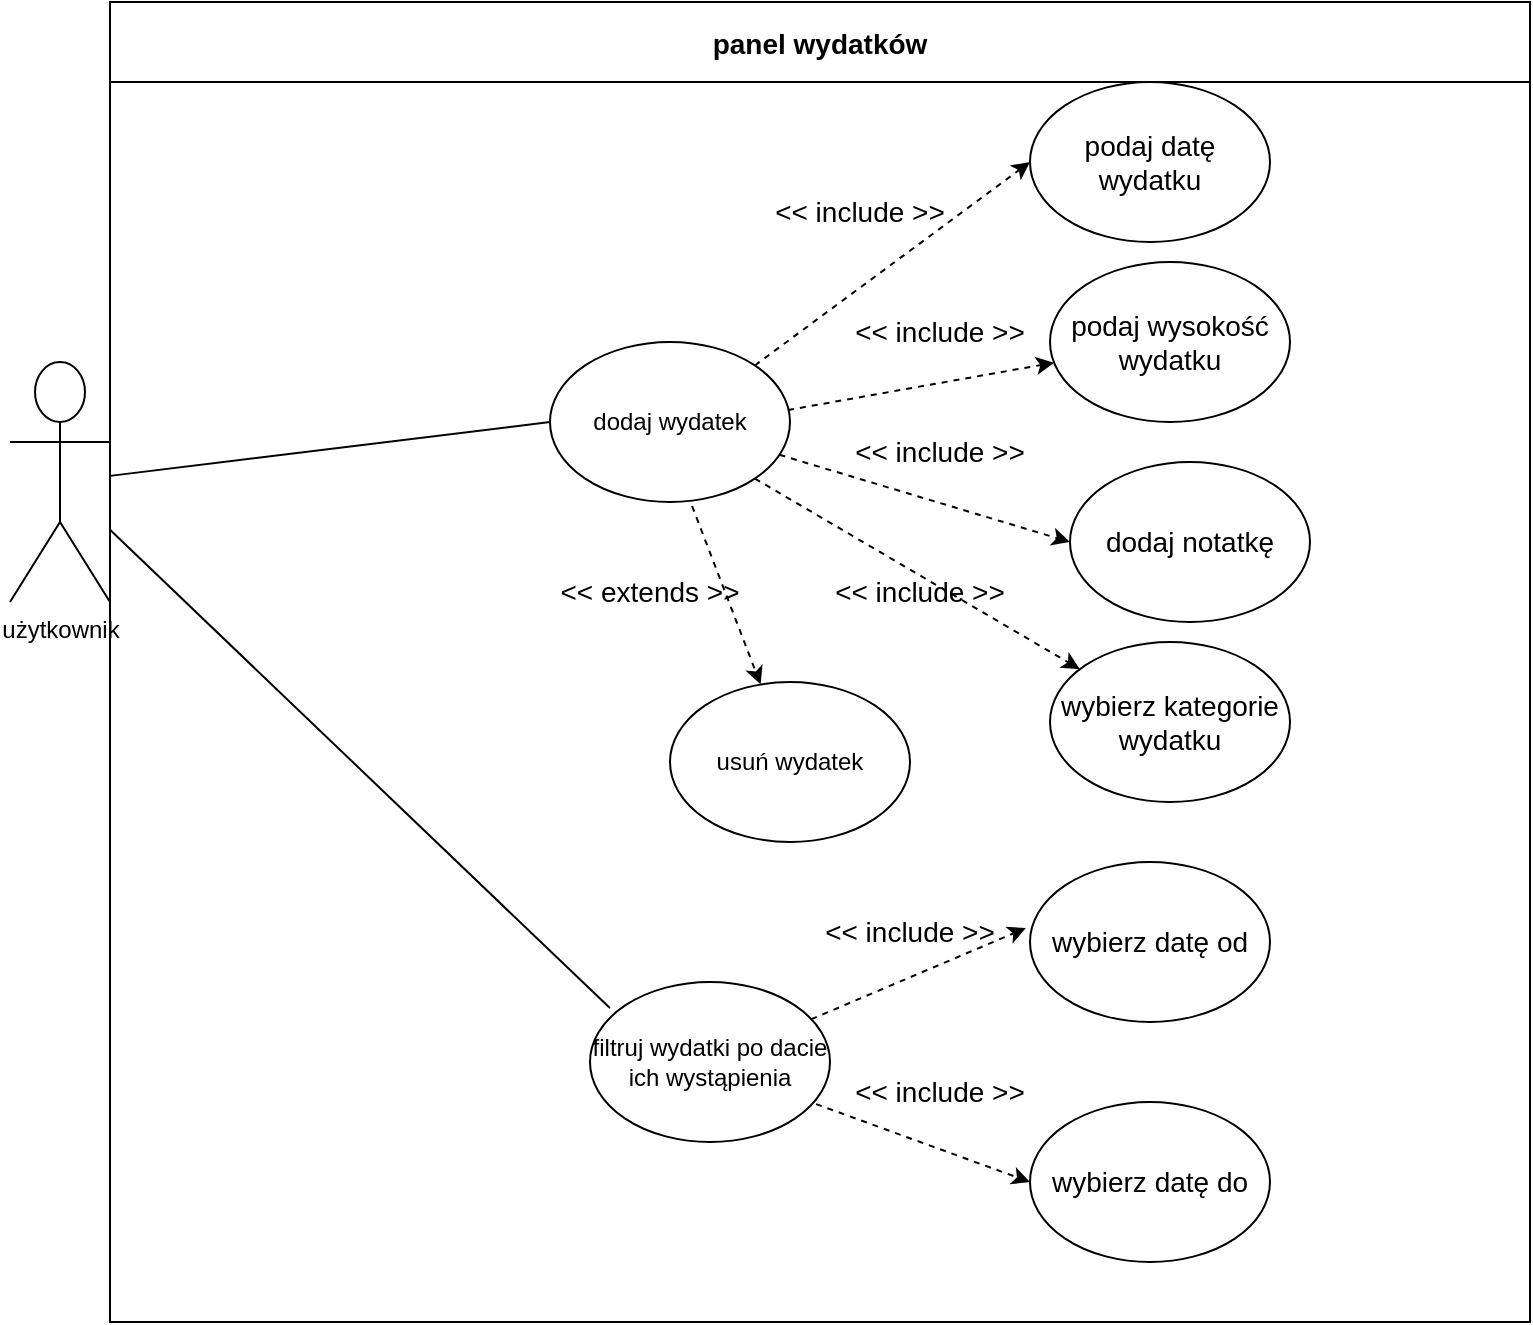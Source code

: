 <mxfile version="17.1.2" type="device"><diagram id="mFvT9GqNB5yOhHkIrDoC" name="Page-1"><mxGraphModel dx="1422" dy="1837" grid="1" gridSize="10" guides="1" tooltips="1" connect="1" arrows="1" fold="1" page="1" pageScale="1" pageWidth="850" pageHeight="1100" math="0" shadow="0"><root><mxCell id="0"/><mxCell id="1" parent="0"/><mxCell id="BJ89_deXNyzwDDm2fQ-w-1" value="użytkownik" style="shape=umlActor;verticalLabelPosition=bottom;verticalAlign=top;html=1;outlineConnect=0;" parent="1" vertex="1"><mxGeometry x="30" y="170" width="50" height="120" as="geometry"/></mxCell><mxCell id="BJ89_deXNyzwDDm2fQ-w-3" value="panel wydatków" style="swimlane;startSize=40;fontSize=14;" parent="1" vertex="1"><mxGeometry x="80" y="-10" width="710" height="660" as="geometry"/></mxCell><mxCell id="BJ89_deXNyzwDDm2fQ-w-15" style="rounded=0;orthogonalLoop=1;jettySize=auto;html=1;exitX=1;exitY=0;exitDx=0;exitDy=0;entryX=0;entryY=0.5;entryDx=0;entryDy=0;dashed=1;fontSize=14;" parent="BJ89_deXNyzwDDm2fQ-w-3" source="BJ89_deXNyzwDDm2fQ-w-2" target="BJ89_deXNyzwDDm2fQ-w-11" edge="1"><mxGeometry relative="1" as="geometry"/></mxCell><mxCell id="BJ89_deXNyzwDDm2fQ-w-2" value="dodaj wydatek" style="ellipse;whiteSpace=wrap;html=1;" parent="BJ89_deXNyzwDDm2fQ-w-3" vertex="1"><mxGeometry x="220" y="170" width="120" height="80" as="geometry"/></mxCell><mxCell id="BJ89_deXNyzwDDm2fQ-w-11" value="podaj datę wydatku" style="ellipse;whiteSpace=wrap;html=1;fontSize=14;" parent="BJ89_deXNyzwDDm2fQ-w-3" vertex="1"><mxGeometry x="460" y="40" width="120" height="80" as="geometry"/></mxCell><mxCell id="BJ89_deXNyzwDDm2fQ-w-12" value="dodaj notatkę" style="ellipse;whiteSpace=wrap;html=1;fontSize=14;" parent="BJ89_deXNyzwDDm2fQ-w-3" vertex="1"><mxGeometry x="480" y="230" width="120" height="80" as="geometry"/></mxCell><mxCell id="BJ89_deXNyzwDDm2fQ-w-16" value="" style="endArrow=classic;html=1;rounded=0;dashed=1;fontSize=14;entryX=0;entryY=0.5;entryDx=0;entryDy=0;" parent="BJ89_deXNyzwDDm2fQ-w-3" source="BJ89_deXNyzwDDm2fQ-w-2" target="BJ89_deXNyzwDDm2fQ-w-12" edge="1"><mxGeometry width="50" height="50" relative="1" as="geometry"><mxPoint x="160" y="410" as="sourcePoint"/><mxPoint x="210" y="360" as="targetPoint"/></mxGeometry></mxCell><mxCell id="BJ89_deXNyzwDDm2fQ-w-20" value="&amp;lt;&amp;lt; include &amp;gt;&amp;gt;" style="text;html=1;strokeColor=none;fillColor=none;align=center;verticalAlign=middle;whiteSpace=wrap;rounded=0;fontSize=14;" parent="BJ89_deXNyzwDDm2fQ-w-3" vertex="1"><mxGeometry x="330" y="90" width="90" height="30" as="geometry"/></mxCell><mxCell id="BJ89_deXNyzwDDm2fQ-w-21" value="&amp;lt;&amp;lt; include &amp;gt;&amp;gt;" style="text;html=1;strokeColor=none;fillColor=none;align=center;verticalAlign=middle;whiteSpace=wrap;rounded=0;fontSize=14;" parent="BJ89_deXNyzwDDm2fQ-w-3" vertex="1"><mxGeometry x="370" y="210" width="90" height="30" as="geometry"/></mxCell><mxCell id="qybI8l3Jj-2SJjvKQJd0-1" value="podaj wysokość wydatku" style="ellipse;whiteSpace=wrap;html=1;fontSize=14;" vertex="1" parent="BJ89_deXNyzwDDm2fQ-w-3"><mxGeometry x="470" y="130" width="120" height="80" as="geometry"/></mxCell><mxCell id="qybI8l3Jj-2SJjvKQJd0-2" value="wybierz kategorie wydatku" style="ellipse;whiteSpace=wrap;html=1;fontSize=14;" vertex="1" parent="BJ89_deXNyzwDDm2fQ-w-3"><mxGeometry x="470" y="320" width="120" height="80" as="geometry"/></mxCell><mxCell id="qybI8l3Jj-2SJjvKQJd0-3" value="" style="endArrow=classic;html=1;rounded=0;dashed=1;fontSize=14;exitX=0.992;exitY=0.425;exitDx=0;exitDy=0;exitPerimeter=0;" edge="1" parent="BJ89_deXNyzwDDm2fQ-w-3" source="BJ89_deXNyzwDDm2fQ-w-2" target="qybI8l3Jj-2SJjvKQJd0-1"><mxGeometry width="50" height="50" relative="1" as="geometry"><mxPoint x="343.124" y="238.593" as="sourcePoint"/><mxPoint x="490" y="290" as="targetPoint"/></mxGeometry></mxCell><mxCell id="qybI8l3Jj-2SJjvKQJd0-4" value="&amp;lt;&amp;lt; include &amp;gt;&amp;gt;" style="text;html=1;strokeColor=none;fillColor=none;align=center;verticalAlign=middle;whiteSpace=wrap;rounded=0;fontSize=14;" vertex="1" parent="BJ89_deXNyzwDDm2fQ-w-3"><mxGeometry x="370" y="150" width="90" height="30" as="geometry"/></mxCell><mxCell id="qybI8l3Jj-2SJjvKQJd0-5" value="" style="endArrow=classic;html=1;rounded=0;dashed=1;fontSize=14;exitX=1;exitY=1;exitDx=0;exitDy=0;" edge="1" parent="BJ89_deXNyzwDDm2fQ-w-3" source="BJ89_deXNyzwDDm2fQ-w-2" target="qybI8l3Jj-2SJjvKQJd0-2"><mxGeometry width="50" height="50" relative="1" as="geometry"><mxPoint x="344.715" y="236.415" as="sourcePoint"/><mxPoint x="490" y="280" as="targetPoint"/></mxGeometry></mxCell><mxCell id="qybI8l3Jj-2SJjvKQJd0-6" value="&amp;lt;&amp;lt; include &amp;gt;&amp;gt;" style="text;html=1;strokeColor=none;fillColor=none;align=center;verticalAlign=middle;whiteSpace=wrap;rounded=0;fontSize=14;" vertex="1" parent="BJ89_deXNyzwDDm2fQ-w-3"><mxGeometry x="360" y="280" width="90" height="30" as="geometry"/></mxCell><mxCell id="qybI8l3Jj-2SJjvKQJd0-8" value="usuń wydatek" style="ellipse;whiteSpace=wrap;html=1;" vertex="1" parent="BJ89_deXNyzwDDm2fQ-w-3"><mxGeometry x="280" y="340" width="120" height="80" as="geometry"/></mxCell><mxCell id="qybI8l3Jj-2SJjvKQJd0-9" value="" style="endArrow=classic;html=1;rounded=0;dashed=1;fontSize=14;exitX=0.592;exitY=1.025;exitDx=0;exitDy=0;exitPerimeter=0;" edge="1" parent="BJ89_deXNyzwDDm2fQ-w-3" source="BJ89_deXNyzwDDm2fQ-w-2" target="qybI8l3Jj-2SJjvKQJd0-8"><mxGeometry width="50" height="50" relative="1" as="geometry"><mxPoint x="332.426" y="248.284" as="sourcePoint"/><mxPoint x="476.945" y="342.141" as="targetPoint"/></mxGeometry></mxCell><mxCell id="qybI8l3Jj-2SJjvKQJd0-10" value="&amp;lt;&amp;lt; extends &amp;gt;&amp;gt;" style="text;html=1;strokeColor=none;fillColor=none;align=center;verticalAlign=middle;whiteSpace=wrap;rounded=0;fontSize=14;" vertex="1" parent="BJ89_deXNyzwDDm2fQ-w-3"><mxGeometry x="220" y="280" width="100" height="30" as="geometry"/></mxCell><mxCell id="qybI8l3Jj-2SJjvKQJd0-11" value="filtruj wydatki po dacie ich wystąpienia" style="ellipse;whiteSpace=wrap;html=1;" vertex="1" parent="BJ89_deXNyzwDDm2fQ-w-3"><mxGeometry x="240" y="490" width="120" height="80" as="geometry"/></mxCell><mxCell id="qybI8l3Jj-2SJjvKQJd0-12" value="wybierz datę od" style="ellipse;whiteSpace=wrap;html=1;fontSize=14;" vertex="1" parent="BJ89_deXNyzwDDm2fQ-w-3"><mxGeometry x="460" y="430" width="120" height="80" as="geometry"/></mxCell><mxCell id="qybI8l3Jj-2SJjvKQJd0-13" value="wybierz datę do" style="ellipse;whiteSpace=wrap;html=1;fontSize=14;" vertex="1" parent="BJ89_deXNyzwDDm2fQ-w-3"><mxGeometry x="460" y="550" width="120" height="80" as="geometry"/></mxCell><mxCell id="qybI8l3Jj-2SJjvKQJd0-14" value="" style="endArrow=classic;html=1;rounded=0;dashed=1;fontSize=14;entryX=-0.017;entryY=0.413;entryDx=0;entryDy=0;entryPerimeter=0;" edge="1" parent="BJ89_deXNyzwDDm2fQ-w-3" source="qybI8l3Jj-2SJjvKQJd0-11" target="qybI8l3Jj-2SJjvKQJd0-12"><mxGeometry width="50" height="50" relative="1" as="geometry"><mxPoint x="332.426" y="248.284" as="sourcePoint"/><mxPoint x="476.945" y="342.141" as="targetPoint"/></mxGeometry></mxCell><mxCell id="qybI8l3Jj-2SJjvKQJd0-15" value="" style="endArrow=classic;html=1;rounded=0;dashed=1;fontSize=14;entryX=0;entryY=0.5;entryDx=0;entryDy=0;exitX=0.942;exitY=0.763;exitDx=0;exitDy=0;exitPerimeter=0;" edge="1" parent="BJ89_deXNyzwDDm2fQ-w-3" source="qybI8l3Jj-2SJjvKQJd0-11" target="qybI8l3Jj-2SJjvKQJd0-13"><mxGeometry width="50" height="50" relative="1" as="geometry"><mxPoint x="360.752" y="518.665" as="sourcePoint"/><mxPoint x="467.96" y="473.04" as="targetPoint"/></mxGeometry></mxCell><mxCell id="qybI8l3Jj-2SJjvKQJd0-16" value="&amp;lt;&amp;lt; include &amp;gt;&amp;gt;" style="text;html=1;strokeColor=none;fillColor=none;align=center;verticalAlign=middle;whiteSpace=wrap;rounded=0;fontSize=14;" vertex="1" parent="BJ89_deXNyzwDDm2fQ-w-3"><mxGeometry x="370" y="530" width="90" height="30" as="geometry"/></mxCell><mxCell id="BJ89_deXNyzwDDm2fQ-w-6" value="" style="endArrow=none;html=1;rounded=0;entryX=0;entryY=0.5;entryDx=0;entryDy=0;" parent="1" source="BJ89_deXNyzwDDm2fQ-w-1" target="BJ89_deXNyzwDDm2fQ-w-2" edge="1"><mxGeometry width="50" height="50" relative="1" as="geometry"><mxPoint x="100" y="220" as="sourcePoint"/><mxPoint x="290" y="360" as="targetPoint"/></mxGeometry></mxCell><mxCell id="BJ89_deXNyzwDDm2fQ-w-7" value="" style="endArrow=none;html=1;rounded=0;entryX=0.083;entryY=0.163;entryDx=0;entryDy=0;entryPerimeter=0;" parent="1" source="BJ89_deXNyzwDDm2fQ-w-1" target="qybI8l3Jj-2SJjvKQJd0-11" edge="1"><mxGeometry width="50" height="50" relative="1" as="geometry"><mxPoint x="100" y="240" as="sourcePoint"/><mxPoint x="310" y="500" as="targetPoint"/></mxGeometry></mxCell><mxCell id="qybI8l3Jj-2SJjvKQJd0-17" value="&amp;lt;&amp;lt; include &amp;gt;&amp;gt;" style="text;html=1;strokeColor=none;fillColor=none;align=center;verticalAlign=middle;whiteSpace=wrap;rounded=0;fontSize=14;" vertex="1" parent="1"><mxGeometry x="435" y="440" width="90" height="30" as="geometry"/></mxCell></root></mxGraphModel></diagram></mxfile>